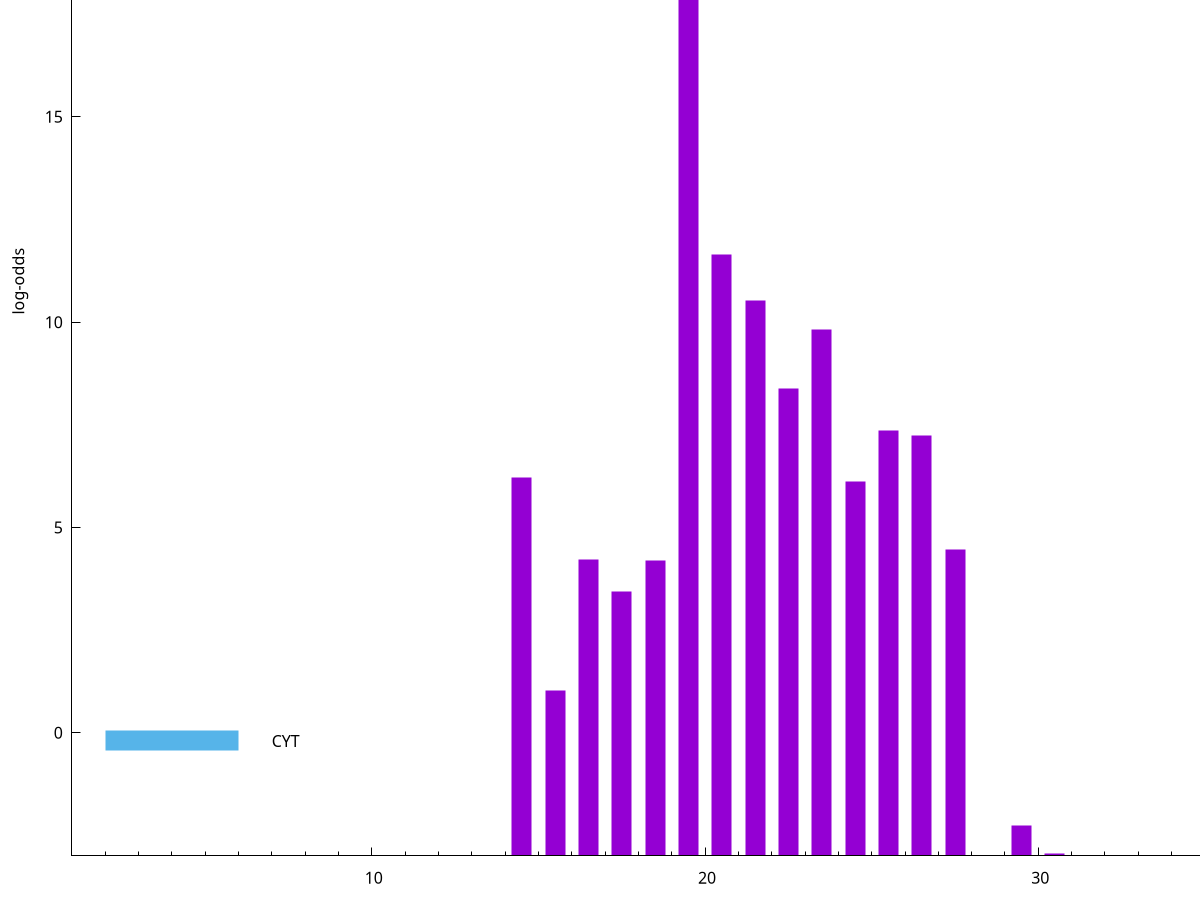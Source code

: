 set title "LipoP predictions for SRR4065638.gff"
set size 2., 1.4
set xrange [1:70] 
set mxtics 10
set yrange [-3:25]
set y2range [0:28]
set ylabel "log-odds"
set term postscript eps color solid "Helvetica" 30
set output "SRR4065638.gff9.eps"
set arrow from 2,23.2844 to 6,23.2844 nohead lt 1 lw 20
set label "SpI" at 7,23.2844
set arrow from 2,-0.200913 to 6,-0.200913 nohead lt 3 lw 20
set label "CYT" at 7,-0.200913
set arrow from 2,23.2844 to 6,23.2844 nohead lt 1 lw 20
set label "SpI" at 7,23.2844
# NOTE: The scores below are the log-odds scores with the threshold
# NOTE: subtracted (a hack to make gnuplot make the histogram all
# NOTE: look nice).
plot "-" axes x1y2 title "" with impulses lt 1 lw 20
19.500000 26.283500
20.500000 14.643300
21.500000 13.526500
23.500000 12.809590
22.500000 11.378160
25.500000 10.360100
26.500000 10.241010
14.500000 9.212180
24.500000 9.121120
27.500000 7.471160
16.500000 7.207450
18.500000 7.204980
17.500000 6.435460
15.500000 4.034830
29.500000 0.742940
30.500000 0.058200
e
exit
